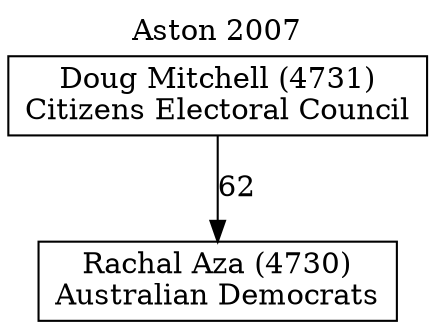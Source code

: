 // House preference flow
digraph "Rachal Aza (4730)_Aston_2007" {
	graph [label="Aston 2007" labelloc=t mclimit=10]
	node [shape=box]
	"Rachal Aza (4730)" [label="Rachal Aza (4730)
Australian Democrats"]
	"Doug Mitchell (4731)" [label="Doug Mitchell (4731)
Citizens Electoral Council"]
	"Doug Mitchell (4731)" -> "Rachal Aza (4730)" [label=62]
}
